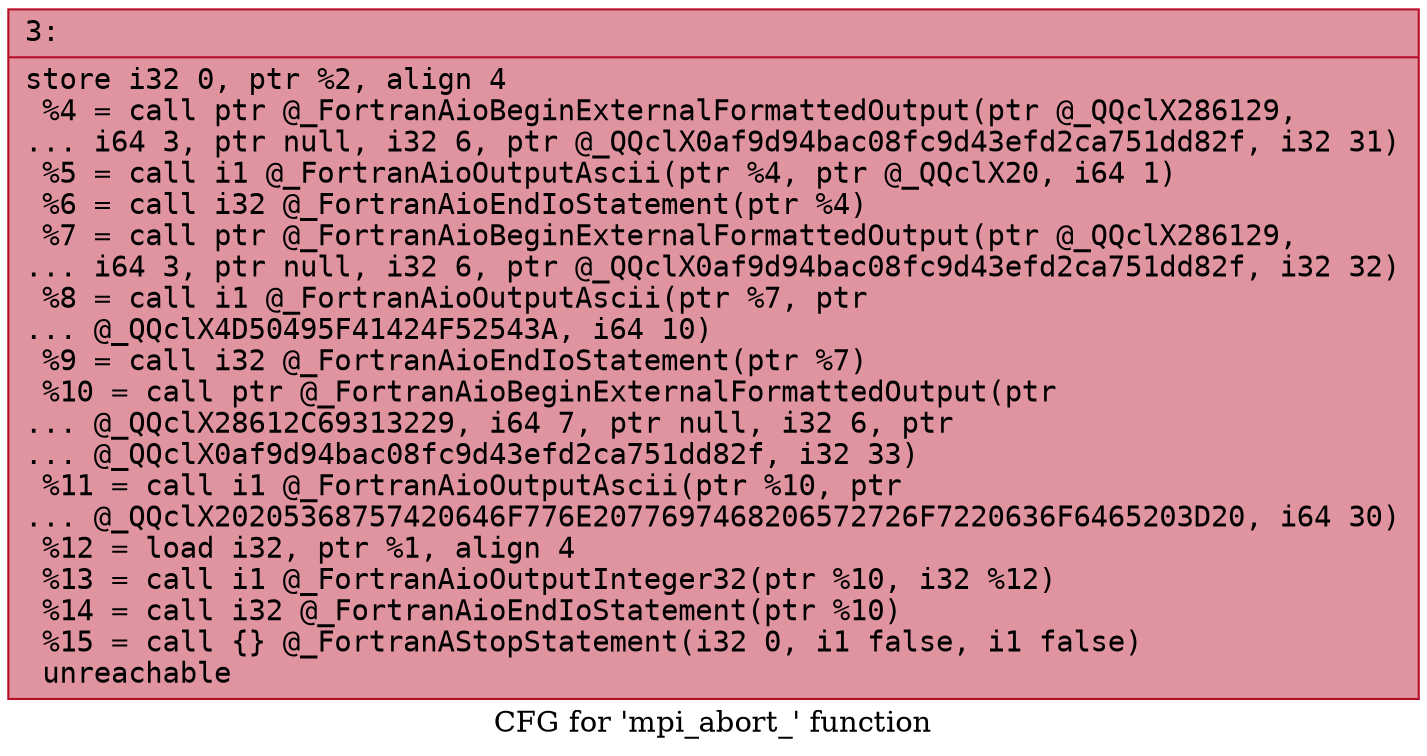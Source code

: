 digraph "CFG for 'mpi_abort_' function" {
	label="CFG for 'mpi_abort_' function";

	Node0x5560a31b62f0 [shape=record,color="#b70d28ff", style=filled, fillcolor="#b70d2870" fontname="Courier",label="{3:\l|  store i32 0, ptr %2, align 4\l  %4 = call ptr @_FortranAioBeginExternalFormattedOutput(ptr @_QQclX286129,\l... i64 3, ptr null, i32 6, ptr @_QQclX0af9d94bac08fc9d43efd2ca751dd82f, i32 31)\l  %5 = call i1 @_FortranAioOutputAscii(ptr %4, ptr @_QQclX20, i64 1)\l  %6 = call i32 @_FortranAioEndIoStatement(ptr %4)\l  %7 = call ptr @_FortranAioBeginExternalFormattedOutput(ptr @_QQclX286129,\l... i64 3, ptr null, i32 6, ptr @_QQclX0af9d94bac08fc9d43efd2ca751dd82f, i32 32)\l  %8 = call i1 @_FortranAioOutputAscii(ptr %7, ptr\l... @_QQclX4D50495F41424F52543A, i64 10)\l  %9 = call i32 @_FortranAioEndIoStatement(ptr %7)\l  %10 = call ptr @_FortranAioBeginExternalFormattedOutput(ptr\l... @_QQclX28612C69313229, i64 7, ptr null, i32 6, ptr\l... @_QQclX0af9d94bac08fc9d43efd2ca751dd82f, i32 33)\l  %11 = call i1 @_FortranAioOutputAscii(ptr %10, ptr\l... @_QQclX20205368757420646F776E2077697468206572726F7220636F6465203D20, i64 30)\l  %12 = load i32, ptr %1, align 4\l  %13 = call i1 @_FortranAioOutputInteger32(ptr %10, i32 %12)\l  %14 = call i32 @_FortranAioEndIoStatement(ptr %10)\l  %15 = call \{\} @_FortranAStopStatement(i32 0, i1 false, i1 false)\l  unreachable\l}"];
}
